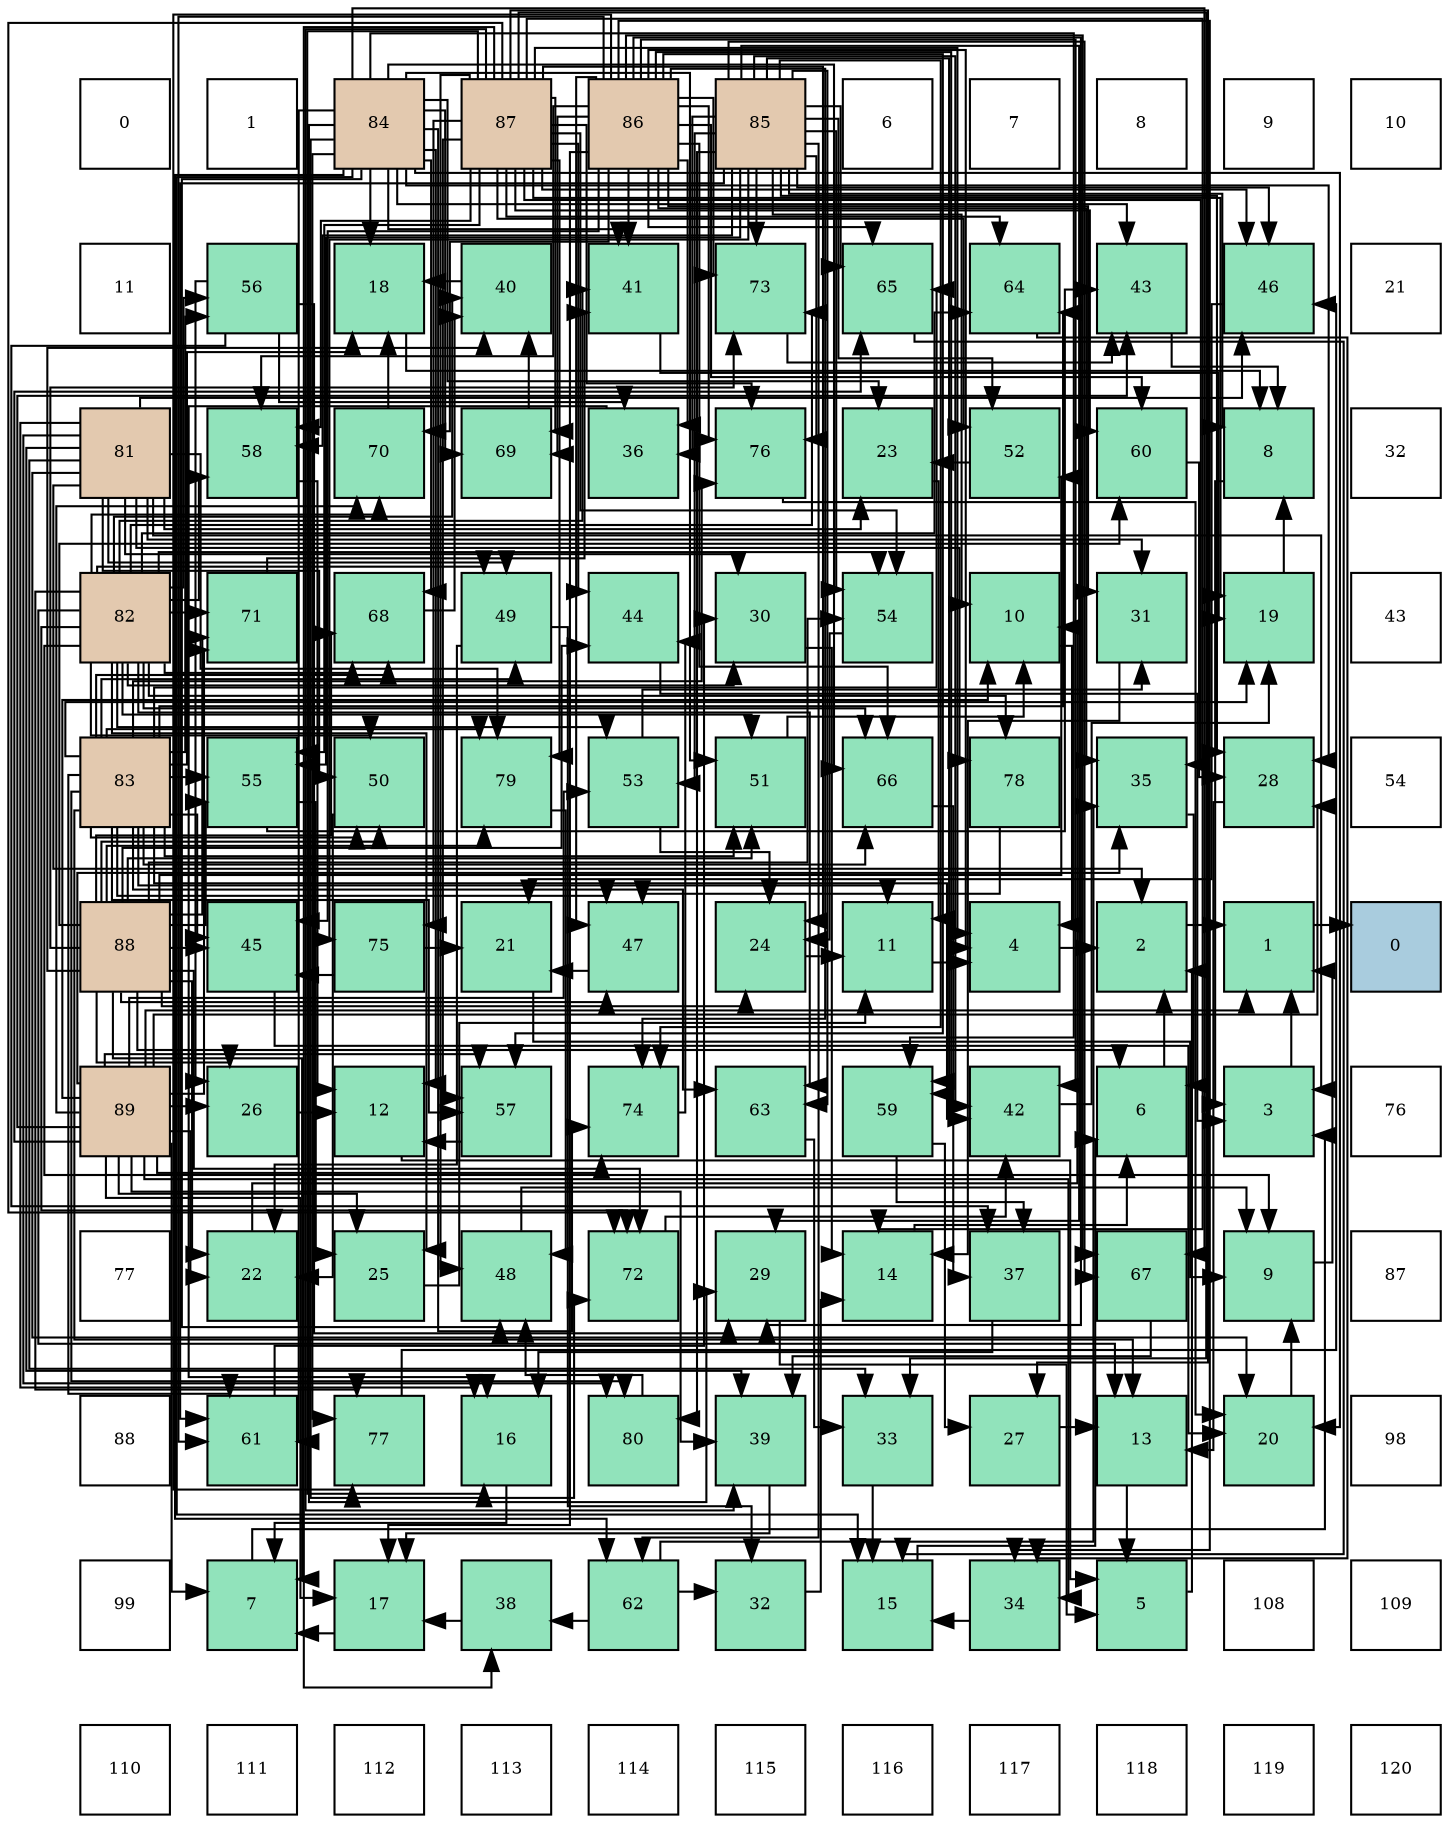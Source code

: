 digraph layout{
 rankdir=TB;
 splines=ortho;
 node [style=filled shape=square fixedsize=true width=0.6];
0[label="0", fontsize=8, fillcolor="#ffffff"];
1[label="1", fontsize=8, fillcolor="#ffffff"];
2[label="84", fontsize=8, fillcolor="#e3c9af"];
3[label="87", fontsize=8, fillcolor="#e3c9af"];
4[label="86", fontsize=8, fillcolor="#e3c9af"];
5[label="85", fontsize=8, fillcolor="#e3c9af"];
6[label="6", fontsize=8, fillcolor="#ffffff"];
7[label="7", fontsize=8, fillcolor="#ffffff"];
8[label="8", fontsize=8, fillcolor="#ffffff"];
9[label="9", fontsize=8, fillcolor="#ffffff"];
10[label="10", fontsize=8, fillcolor="#ffffff"];
11[label="11", fontsize=8, fillcolor="#ffffff"];
12[label="56", fontsize=8, fillcolor="#91e3bb"];
13[label="18", fontsize=8, fillcolor="#91e3bb"];
14[label="40", fontsize=8, fillcolor="#91e3bb"];
15[label="41", fontsize=8, fillcolor="#91e3bb"];
16[label="73", fontsize=8, fillcolor="#91e3bb"];
17[label="65", fontsize=8, fillcolor="#91e3bb"];
18[label="64", fontsize=8, fillcolor="#91e3bb"];
19[label="43", fontsize=8, fillcolor="#91e3bb"];
20[label="46", fontsize=8, fillcolor="#91e3bb"];
21[label="21", fontsize=8, fillcolor="#ffffff"];
22[label="81", fontsize=8, fillcolor="#e3c9af"];
23[label="58", fontsize=8, fillcolor="#91e3bb"];
24[label="70", fontsize=8, fillcolor="#91e3bb"];
25[label="69", fontsize=8, fillcolor="#91e3bb"];
26[label="36", fontsize=8, fillcolor="#91e3bb"];
27[label="76", fontsize=8, fillcolor="#91e3bb"];
28[label="23", fontsize=8, fillcolor="#91e3bb"];
29[label="52", fontsize=8, fillcolor="#91e3bb"];
30[label="60", fontsize=8, fillcolor="#91e3bb"];
31[label="8", fontsize=8, fillcolor="#91e3bb"];
32[label="32", fontsize=8, fillcolor="#ffffff"];
33[label="82", fontsize=8, fillcolor="#e3c9af"];
34[label="71", fontsize=8, fillcolor="#91e3bb"];
35[label="68", fontsize=8, fillcolor="#91e3bb"];
36[label="49", fontsize=8, fillcolor="#91e3bb"];
37[label="44", fontsize=8, fillcolor="#91e3bb"];
38[label="30", fontsize=8, fillcolor="#91e3bb"];
39[label="54", fontsize=8, fillcolor="#91e3bb"];
40[label="10", fontsize=8, fillcolor="#91e3bb"];
41[label="31", fontsize=8, fillcolor="#91e3bb"];
42[label="19", fontsize=8, fillcolor="#91e3bb"];
43[label="43", fontsize=8, fillcolor="#ffffff"];
44[label="83", fontsize=8, fillcolor="#e3c9af"];
45[label="55", fontsize=8, fillcolor="#91e3bb"];
46[label="50", fontsize=8, fillcolor="#91e3bb"];
47[label="79", fontsize=8, fillcolor="#91e3bb"];
48[label="53", fontsize=8, fillcolor="#91e3bb"];
49[label="51", fontsize=8, fillcolor="#91e3bb"];
50[label="66", fontsize=8, fillcolor="#91e3bb"];
51[label="78", fontsize=8, fillcolor="#91e3bb"];
52[label="35", fontsize=8, fillcolor="#91e3bb"];
53[label="28", fontsize=8, fillcolor="#91e3bb"];
54[label="54", fontsize=8, fillcolor="#ffffff"];
55[label="88", fontsize=8, fillcolor="#e3c9af"];
56[label="45", fontsize=8, fillcolor="#91e3bb"];
57[label="75", fontsize=8, fillcolor="#91e3bb"];
58[label="21", fontsize=8, fillcolor="#91e3bb"];
59[label="47", fontsize=8, fillcolor="#91e3bb"];
60[label="24", fontsize=8, fillcolor="#91e3bb"];
61[label="11", fontsize=8, fillcolor="#91e3bb"];
62[label="4", fontsize=8, fillcolor="#91e3bb"];
63[label="2", fontsize=8, fillcolor="#91e3bb"];
64[label="1", fontsize=8, fillcolor="#91e3bb"];
65[label="0", fontsize=8, fillcolor="#a9ccde"];
66[label="89", fontsize=8, fillcolor="#e3c9af"];
67[label="26", fontsize=8, fillcolor="#91e3bb"];
68[label="12", fontsize=8, fillcolor="#91e3bb"];
69[label="57", fontsize=8, fillcolor="#91e3bb"];
70[label="74", fontsize=8, fillcolor="#91e3bb"];
71[label="63", fontsize=8, fillcolor="#91e3bb"];
72[label="59", fontsize=8, fillcolor="#91e3bb"];
73[label="42", fontsize=8, fillcolor="#91e3bb"];
74[label="6", fontsize=8, fillcolor="#91e3bb"];
75[label="3", fontsize=8, fillcolor="#91e3bb"];
76[label="76", fontsize=8, fillcolor="#ffffff"];
77[label="77", fontsize=8, fillcolor="#ffffff"];
78[label="22", fontsize=8, fillcolor="#91e3bb"];
79[label="25", fontsize=8, fillcolor="#91e3bb"];
80[label="48", fontsize=8, fillcolor="#91e3bb"];
81[label="72", fontsize=8, fillcolor="#91e3bb"];
82[label="29", fontsize=8, fillcolor="#91e3bb"];
83[label="14", fontsize=8, fillcolor="#91e3bb"];
84[label="37", fontsize=8, fillcolor="#91e3bb"];
85[label="67", fontsize=8, fillcolor="#91e3bb"];
86[label="9", fontsize=8, fillcolor="#91e3bb"];
87[label="87", fontsize=8, fillcolor="#ffffff"];
88[label="88", fontsize=8, fillcolor="#ffffff"];
89[label="61", fontsize=8, fillcolor="#91e3bb"];
90[label="77", fontsize=8, fillcolor="#91e3bb"];
91[label="16", fontsize=8, fillcolor="#91e3bb"];
92[label="80", fontsize=8, fillcolor="#91e3bb"];
93[label="39", fontsize=8, fillcolor="#91e3bb"];
94[label="33", fontsize=8, fillcolor="#91e3bb"];
95[label="27", fontsize=8, fillcolor="#91e3bb"];
96[label="13", fontsize=8, fillcolor="#91e3bb"];
97[label="20", fontsize=8, fillcolor="#91e3bb"];
98[label="98", fontsize=8, fillcolor="#ffffff"];
99[label="99", fontsize=8, fillcolor="#ffffff"];
100[label="7", fontsize=8, fillcolor="#91e3bb"];
101[label="17", fontsize=8, fillcolor="#91e3bb"];
102[label="38", fontsize=8, fillcolor="#91e3bb"];
103[label="62", fontsize=8, fillcolor="#91e3bb"];
104[label="32", fontsize=8, fillcolor="#91e3bb"];
105[label="15", fontsize=8, fillcolor="#91e3bb"];
106[label="34", fontsize=8, fillcolor="#91e3bb"];
107[label="5", fontsize=8, fillcolor="#91e3bb"];
108[label="108", fontsize=8, fillcolor="#ffffff"];
109[label="109", fontsize=8, fillcolor="#ffffff"];
110[label="110", fontsize=8, fillcolor="#ffffff"];
111[label="111", fontsize=8, fillcolor="#ffffff"];
112[label="112", fontsize=8, fillcolor="#ffffff"];
113[label="113", fontsize=8, fillcolor="#ffffff"];
114[label="114", fontsize=8, fillcolor="#ffffff"];
115[label="115", fontsize=8, fillcolor="#ffffff"];
116[label="116", fontsize=8, fillcolor="#ffffff"];
117[label="117", fontsize=8, fillcolor="#ffffff"];
118[label="118", fontsize=8, fillcolor="#ffffff"];
119[label="119", fontsize=8, fillcolor="#ffffff"];
120[label="120", fontsize=8, fillcolor="#ffffff"];
edge [constraint=false, style=vis];64 -> 65;
63 -> 64;
75 -> 64;
62 -> 63;
107 -> 63;
74 -> 63;
100 -> 75;
31 -> 75;
86 -> 64;
40 -> 62;
61 -> 62;
68 -> 107;
96 -> 107;
83 -> 74;
105 -> 74;
91 -> 100;
101 -> 100;
13 -> 31;
42 -> 31;
97 -> 86;
58 -> 86;
78 -> 40;
28 -> 61;
60 -> 61;
79 -> 61;
67 -> 68;
95 -> 96;
53 -> 96;
82 -> 107;
38 -> 83;
41 -> 83;
104 -> 83;
94 -> 105;
106 -> 105;
52 -> 74;
26 -> 91;
84 -> 91;
102 -> 101;
93 -> 101;
14 -> 13;
15 -> 42;
73 -> 42;
19 -> 31;
37 -> 75;
56 -> 97;
20 -> 58;
59 -> 58;
80 -> 86;
36 -> 78;
36 -> 104;
46 -> 78;
49 -> 40;
29 -> 28;
48 -> 60;
48 -> 41;
39 -> 60;
45 -> 79;
45 -> 19;
12 -> 67;
12 -> 82;
12 -> 26;
12 -> 84;
69 -> 68;
23 -> 68;
72 -> 95;
72 -> 84;
30 -> 53;
89 -> 38;
103 -> 104;
103 -> 52;
103 -> 102;
71 -> 94;
18 -> 106;
17 -> 105;
50 -> 84;
85 -> 93;
35 -> 14;
25 -> 14;
24 -> 13;
34 -> 15;
81 -> 73;
16 -> 19;
70 -> 37;
57 -> 58;
57 -> 56;
27 -> 97;
90 -> 20;
51 -> 59;
47 -> 80;
92 -> 80;
22 -> 63;
22 -> 75;
22 -> 91;
22 -> 97;
22 -> 28;
22 -> 38;
22 -> 41;
22 -> 94;
22 -> 93;
22 -> 20;
22 -> 36;
22 -> 46;
22 -> 51;
22 -> 47;
22 -> 92;
33 -> 86;
33 -> 96;
33 -> 79;
33 -> 38;
33 -> 14;
33 -> 15;
33 -> 36;
33 -> 46;
33 -> 49;
33 -> 48;
33 -> 39;
33 -> 12;
33 -> 23;
33 -> 71;
33 -> 18;
33 -> 50;
33 -> 35;
33 -> 24;
33 -> 34;
33 -> 81;
33 -> 16;
33 -> 90;
33 -> 51;
44 -> 61;
44 -> 96;
44 -> 13;
44 -> 42;
44 -> 73;
44 -> 56;
44 -> 59;
44 -> 36;
44 -> 46;
44 -> 49;
44 -> 45;
44 -> 12;
44 -> 69;
44 -> 89;
44 -> 71;
44 -> 18;
44 -> 17;
44 -> 50;
44 -> 35;
44 -> 27;
44 -> 47;
44 -> 92;
2 -> 68;
2 -> 105;
2 -> 13;
2 -> 97;
2 -> 28;
2 -> 53;
2 -> 82;
2 -> 15;
2 -> 19;
2 -> 80;
2 -> 49;
2 -> 72;
2 -> 89;
2 -> 103;
2 -> 50;
2 -> 85;
2 -> 35;
2 -> 25;
2 -> 81;
2 -> 70;
2 -> 90;
5 -> 31;
5 -> 40;
5 -> 53;
5 -> 82;
5 -> 26;
5 -> 73;
5 -> 20;
5 -> 29;
5 -> 48;
5 -> 39;
5 -> 45;
5 -> 23;
5 -> 72;
5 -> 89;
5 -> 103;
5 -> 71;
5 -> 17;
5 -> 85;
5 -> 16;
5 -> 70;
5 -> 57;
5 -> 27;
5 -> 92;
4 -> 62;
4 -> 101;
4 -> 82;
4 -> 41;
4 -> 106;
4 -> 52;
4 -> 26;
4 -> 15;
4 -> 73;
4 -> 56;
4 -> 59;
4 -> 69;
4 -> 23;
4 -> 72;
4 -> 30;
4 -> 89;
4 -> 17;
4 -> 50;
4 -> 85;
4 -> 25;
4 -> 24;
4 -> 16;
4 -> 70;
4 -> 27;
4 -> 90;
3 -> 62;
3 -> 83;
3 -> 91;
3 -> 42;
3 -> 60;
3 -> 95;
3 -> 94;
3 -> 52;
3 -> 102;
3 -> 93;
3 -> 37;
3 -> 20;
3 -> 80;
3 -> 29;
3 -> 39;
3 -> 45;
3 -> 69;
3 -> 23;
3 -> 30;
3 -> 18;
3 -> 25;
3 -> 81;
3 -> 57;
3 -> 27;
3 -> 47;
55 -> 74;
55 -> 100;
55 -> 78;
55 -> 60;
55 -> 67;
55 -> 14;
55 -> 37;
55 -> 56;
55 -> 59;
55 -> 46;
55 -> 49;
55 -> 29;
55 -> 39;
55 -> 45;
55 -> 30;
55 -> 35;
55 -> 34;
55 -> 81;
55 -> 16;
55 -> 47;
66 -> 64;
66 -> 100;
66 -> 40;
66 -> 101;
66 -> 78;
66 -> 79;
66 -> 67;
66 -> 53;
66 -> 106;
66 -> 52;
66 -> 93;
66 -> 19;
66 -> 48;
66 -> 69;
66 -> 17;
66 -> 24;
66 -> 34;
66 -> 70;
edge [constraint=true, style=invis];
0 -> 11 -> 22 -> 33 -> 44 -> 55 -> 66 -> 77 -> 88 -> 99 -> 110;
1 -> 12 -> 23 -> 34 -> 45 -> 56 -> 67 -> 78 -> 89 -> 100 -> 111;
2 -> 13 -> 24 -> 35 -> 46 -> 57 -> 68 -> 79 -> 90 -> 101 -> 112;
3 -> 14 -> 25 -> 36 -> 47 -> 58 -> 69 -> 80 -> 91 -> 102 -> 113;
4 -> 15 -> 26 -> 37 -> 48 -> 59 -> 70 -> 81 -> 92 -> 103 -> 114;
5 -> 16 -> 27 -> 38 -> 49 -> 60 -> 71 -> 82 -> 93 -> 104 -> 115;
6 -> 17 -> 28 -> 39 -> 50 -> 61 -> 72 -> 83 -> 94 -> 105 -> 116;
7 -> 18 -> 29 -> 40 -> 51 -> 62 -> 73 -> 84 -> 95 -> 106 -> 117;
8 -> 19 -> 30 -> 41 -> 52 -> 63 -> 74 -> 85 -> 96 -> 107 -> 118;
9 -> 20 -> 31 -> 42 -> 53 -> 64 -> 75 -> 86 -> 97 -> 108 -> 119;
10 -> 21 -> 32 -> 43 -> 54 -> 65 -> 76 -> 87 -> 98 -> 109 -> 120;
rank = same {0 -> 1 -> 2 -> 3 -> 4 -> 5 -> 6 -> 7 -> 8 -> 9 -> 10};
rank = same {11 -> 12 -> 13 -> 14 -> 15 -> 16 -> 17 -> 18 -> 19 -> 20 -> 21};
rank = same {22 -> 23 -> 24 -> 25 -> 26 -> 27 -> 28 -> 29 -> 30 -> 31 -> 32};
rank = same {33 -> 34 -> 35 -> 36 -> 37 -> 38 -> 39 -> 40 -> 41 -> 42 -> 43};
rank = same {44 -> 45 -> 46 -> 47 -> 48 -> 49 -> 50 -> 51 -> 52 -> 53 -> 54};
rank = same {55 -> 56 -> 57 -> 58 -> 59 -> 60 -> 61 -> 62 -> 63 -> 64 -> 65};
rank = same {66 -> 67 -> 68 -> 69 -> 70 -> 71 -> 72 -> 73 -> 74 -> 75 -> 76};
rank = same {77 -> 78 -> 79 -> 80 -> 81 -> 82 -> 83 -> 84 -> 85 -> 86 -> 87};
rank = same {88 -> 89 -> 90 -> 91 -> 92 -> 93 -> 94 -> 95 -> 96 -> 97 -> 98};
rank = same {99 -> 100 -> 101 -> 102 -> 103 -> 104 -> 105 -> 106 -> 107 -> 108 -> 109};
rank = same {110 -> 111 -> 112 -> 113 -> 114 -> 115 -> 116 -> 117 -> 118 -> 119 -> 120};
}